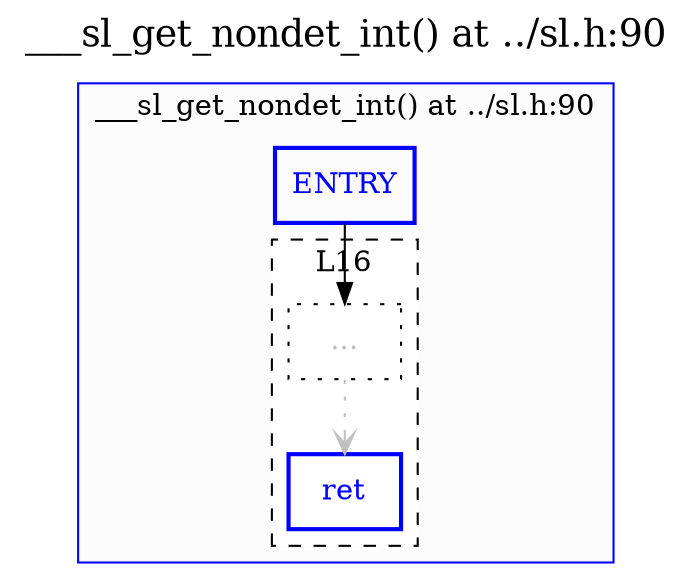 digraph "___sl_get_nondet_int() at ../sl.h:90" {
	label=<<FONT POINT-SIZE="18">___sl_get_nondet_int() at ../sl.h:90</FONT>>;
	labelloc=t;
subgraph "cluster___sl_get_nondet_int.L16" {
	label="___sl_get_nondet_int() at ../sl.h:90";
	color=blue;
	bgcolor=gray99;
	URL="sl.h.svg";
	"___sl_get_nondet_int..1" [shape=box, color=blue, fontcolor=blue, style=bold, label=ENTRY];
	"___sl_get_nondet_int..1" -> "___sl_get_nondet_int.L16.0" [color=black];
subgraph "cluster___sl_get_nondet_int::L16" {
	label="L16";
	color=black;
	bgcolor=white;
	style=dashed;
	URL="";
	"___sl_get_nondet_int.L16.0" [shape=box, color=black, fontcolor=gray, style=dotted, label="..."];
	"___sl_get_nondet_int.L16.0" -> "___sl_get_nondet_int.L16.1" [color=gray, style=dotted, arrowhead=open];
	"___sl_get_nondet_int.L16.1" [shape=box, color=blue, fontcolor=blue, style=bold, label=ret];
}
}
}
